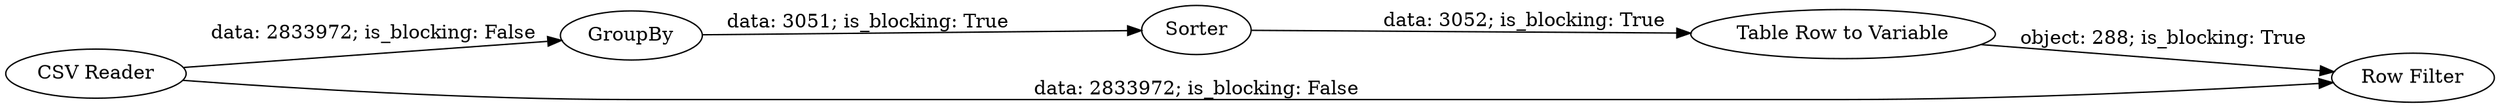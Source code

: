 digraph {
	"7097632174724951605_2" [label=GroupBy]
	"7097632174724951605_5" [label="Row Filter"]
	"7097632174724951605_3" [label=Sorter]
	"7097632174724951605_4" [label="Table Row to Variable"]
	"7097632174724951605_1" [label="CSV Reader"]
	"7097632174724951605_3" -> "7097632174724951605_4" [label="data: 3052; is_blocking: True"]
	"7097632174724951605_1" -> "7097632174724951605_2" [label="data: 2833972; is_blocking: False"]
	"7097632174724951605_2" -> "7097632174724951605_3" [label="data: 3051; is_blocking: True"]
	"7097632174724951605_1" -> "7097632174724951605_5" [label="data: 2833972; is_blocking: False"]
	"7097632174724951605_4" -> "7097632174724951605_5" [label="object: 288; is_blocking: True"]
	rankdir=LR
}

